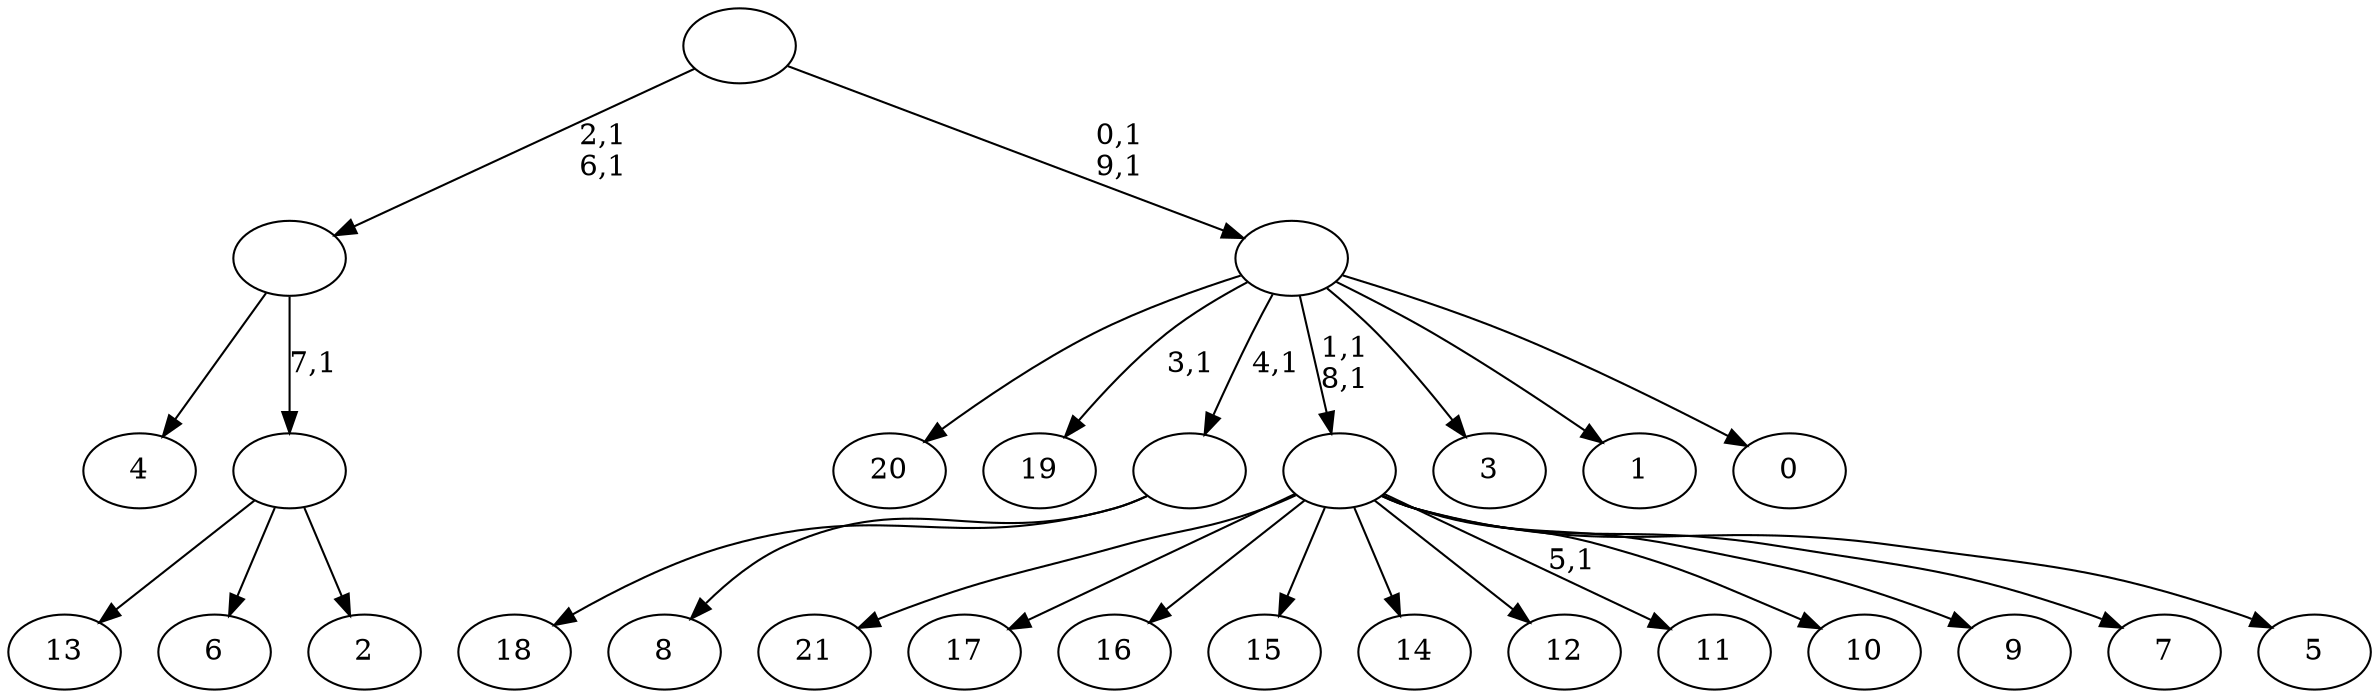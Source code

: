 digraph T {
	32 [label="21"]
	31 [label="20"]
	30 [label="19"]
	28 [label="18"]
	27 [label="17"]
	26 [label="16"]
	25 [label="15"]
	24 [label="14"]
	23 [label="13"]
	22 [label="12"]
	21 [label="11"]
	19 [label="10"]
	18 [label="9"]
	17 [label="8"]
	16 [label=""]
	15 [label="7"]
	14 [label="6"]
	13 [label="5"]
	12 [label=""]
	10 [label="4"]
	9 [label="3"]
	8 [label="2"]
	7 [label=""]
	6 [label=""]
	4 [label="1"]
	3 [label="0"]
	2 [label=""]
	0 [label=""]
	16 -> 28 [label=""]
	16 -> 17 [label=""]
	12 -> 21 [label="5,1"]
	12 -> 32 [label=""]
	12 -> 27 [label=""]
	12 -> 26 [label=""]
	12 -> 25 [label=""]
	12 -> 24 [label=""]
	12 -> 22 [label=""]
	12 -> 19 [label=""]
	12 -> 18 [label=""]
	12 -> 15 [label=""]
	12 -> 13 [label=""]
	7 -> 23 [label=""]
	7 -> 14 [label=""]
	7 -> 8 [label=""]
	6 -> 10 [label=""]
	6 -> 7 [label="7,1"]
	2 -> 12 [label="1,1\n8,1"]
	2 -> 30 [label="3,1"]
	2 -> 31 [label=""]
	2 -> 16 [label="4,1"]
	2 -> 9 [label=""]
	2 -> 4 [label=""]
	2 -> 3 [label=""]
	0 -> 2 [label="0,1\n9,1"]
	0 -> 6 [label="2,1\n6,1"]
}
